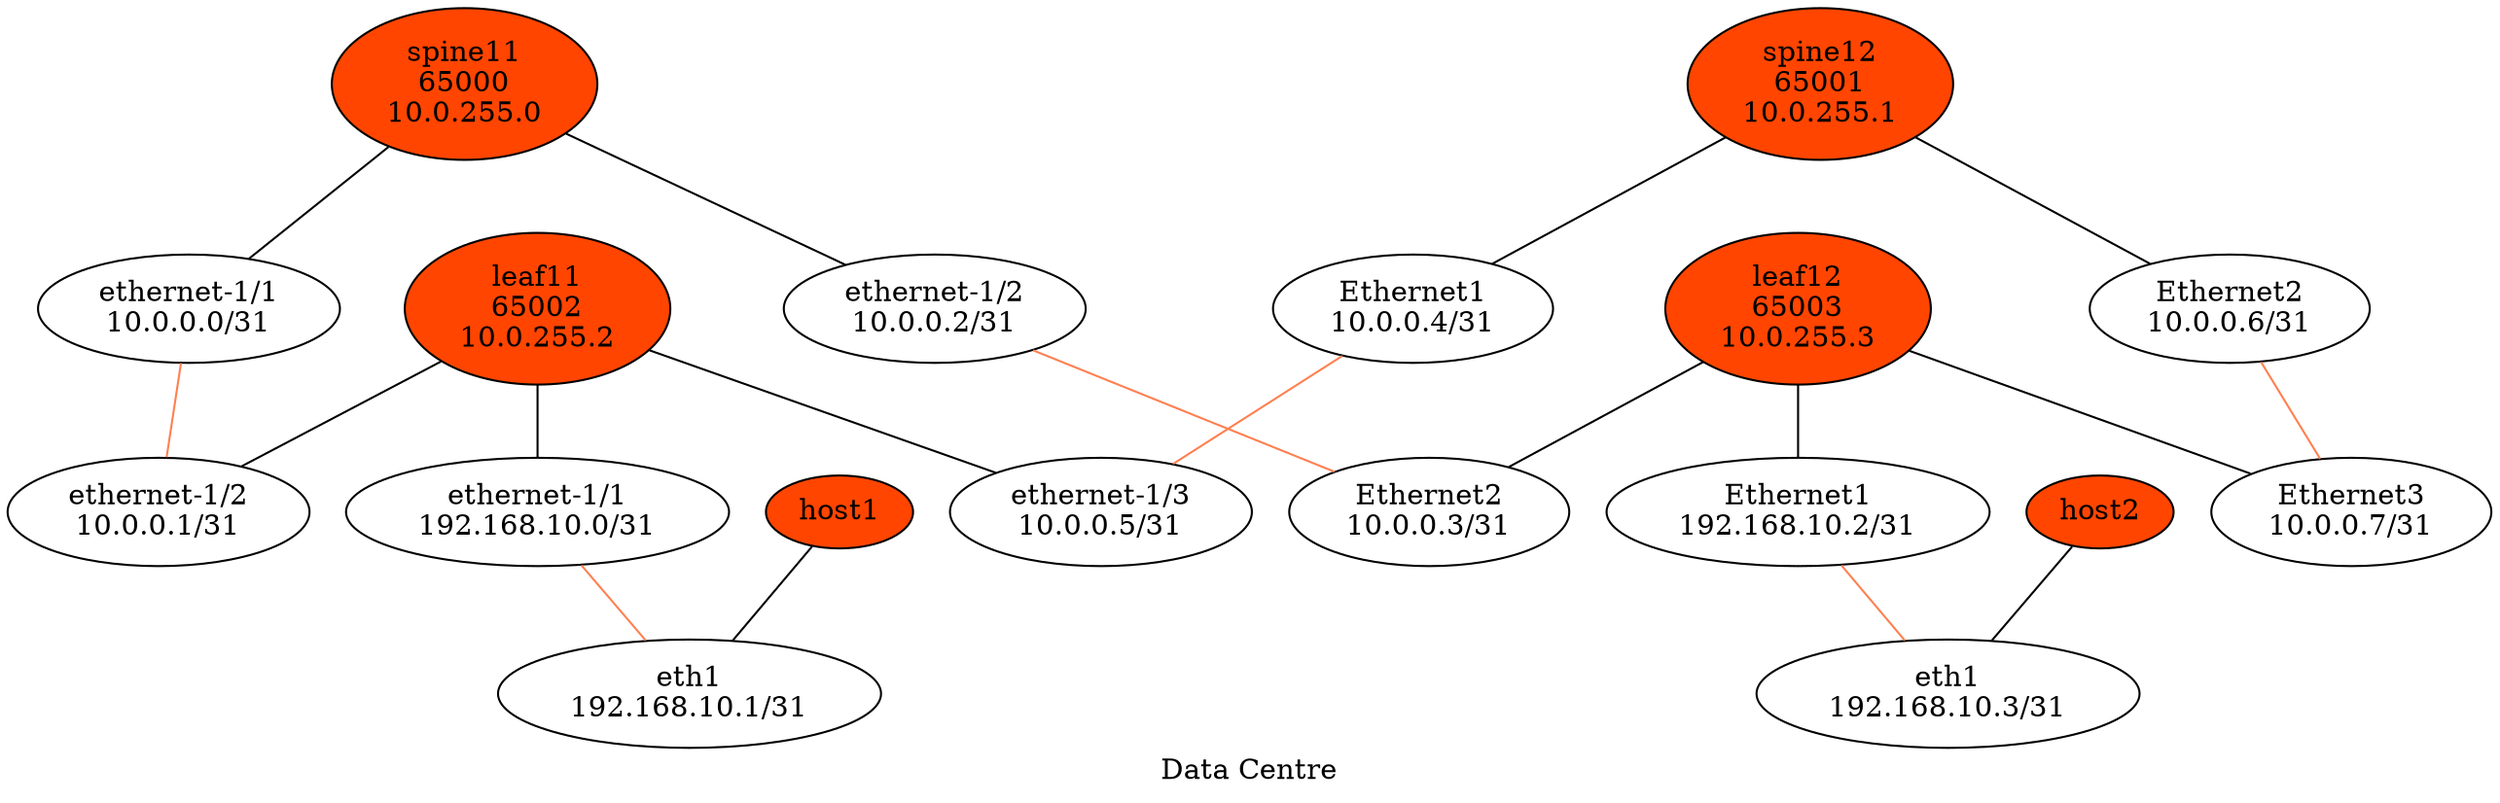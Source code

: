 strict graph "" {
	graph [label="Data Centre"];
	node [label="\N"];
	spine11	[bgp_asn=65000,
		dev_role=spines,
		dev_type="nokia-srlinux",
		fillcolor=orangered,
		label="spine11
65000
10.0.255.0",
		loopback="10.0.255.0",
		mac="00:dc:5e:01:01:00",
		pod=A,
		rank=4,
		style=filled];
	"iface-4"	[dev_name="ethernet-1/1",
		dev_type=port,
		ipv4="10.0.0.0/31",
		label="ethernet-1/1
10.0.0.0/31",
		rank=5];
	spine11 -- "iface-4"	[color=black,
		phy=port];
	"iface-6"	[dev_name="ethernet-1/2",
		dev_type=port,
		ipv4="10.0.0.2/31",
		label="ethernet-1/2
10.0.0.2/31",
		rank=5];
	spine11 -- "iface-6"	[color=black,
		phy=port];
	spine12	[bgp_asn=65001,
		dev_role=spines,
		dev_type="microsoft-sonic",
		fillcolor=orangered,
		label="spine12
65001
10.0.255.1",
		loopback="10.0.255.1",
		mac="00:dc:5e:01:01:01",
		pod=A,
		rank=4,
		style=filled,
		vlan_base=10];
	"iface-8"	[dev_name=Ethernet1,
		dev_type=port,
		ipv4="10.0.0.4/31",
		label="Ethernet1
10.0.0.4/31",
		rank=5];
	spine12 -- "iface-8"	[color=black,
		phy=port];
	"iface-10"	[dev_name=Ethernet2,
		dev_type=port,
		ipv4="10.0.0.6/31",
		label="Ethernet2
10.0.0.6/31",
		rank=5];
	spine12 -- "iface-10"	[color=black,
		phy=port];
	leaf11	[bgp_asn=65002,
		dev_role=leafs,
		dev_type="nokia-srlinux",
		fillcolor=orangered,
		label="leaf11
65002
10.0.255.2",
		loopback="10.0.255.2",
		mac="00:dc:5e:01:01:02",
		pod=A,
		rank=7,
		style=filled];
	"iface-0"	[dev_name="ethernet-1/1",
		dev_type=port,
		ipv4="192.168.10.0/31",
		label="ethernet-1/1
192.168.10.0/31",
		rank=8];
	leaf11 -- "iface-0"	[color=black,
		phy=port];
	"iface-5"	[dev_name="ethernet-1/2",
		dev_type=port,
		ipv4="10.0.0.1/31",
		label="ethernet-1/2
10.0.0.1/31",
		rank=6];
	leaf11 -- "iface-5"	[color=black,
		phy=port];
	"iface-9"	[dev_name="ethernet-1/3",
		dev_type=port,
		ipv4="10.0.0.5/31",
		label="ethernet-1/3
10.0.0.5/31",
		rank=6];
	leaf11 -- "iface-9"	[color=black,
		phy=port];
	leaf12	[bgp_asn=65003,
		dev_role=leafs,
		dev_type="microsoft-sonic",
		fillcolor=orangered,
		label="leaf12
65003
10.0.255.3",
		loopback="10.0.255.3",
		mac="00:dc:5e:01:01:03",
		pod=A,
		rank=7,
		style=filled,
		vlan_base=30];
	"iface-2"	[dev_name=Ethernet1,
		dev_type=port,
		ipv4="192.168.10.2/31",
		label="Ethernet1
192.168.10.2/31",
		rank=8];
	leaf12 -- "iface-2"	[color=black,
		phy=port];
	"iface-7"	[dev_name=Ethernet2,
		dev_type=port,
		ipv4="10.0.0.3/31",
		label="Ethernet2
10.0.0.3/31",
		rank=6];
	leaf12 -- "iface-7"	[color=black,
		phy=port];
	"iface-11"	[dev_name=Ethernet3,
		dev_type=port,
		ipv4="10.0.0.7/31",
		label="Ethernet3
10.0.0.7/31",
		rank=6];
	leaf12 -- "iface-11"	[color=black,
		phy=port];
	host1	[dev_role=hosts,
		dev_type=ubuntu,
		fillcolor=orangered,
		pod=A,
		rank=10,
		style=filled];
	"iface-1"	[dev_name=eth1,
		dev_type=port,
		ipv4="192.168.10.1/31",
		label="eth1
192.168.10.1/31",
		rank=9];
	host1 -- "iface-1"	[color=black,
		phy=port];
	host2	[dev_role=hosts,
		dev_type=ubuntu,
		fillcolor=orangered,
		pod=A,
		rank=10,
		style=filled];
	"iface-3"	[dev_name=eth1,
		dev_type=port,
		ipv4="192.168.10.3/31",
		label="eth1
192.168.10.3/31",
		rank=9];
	host2 -- "iface-3"	[color=black,
		phy=port];
	"iface-0" -- "iface-1"	[color=coral,
		linux_bridge=hs_br_0,
		phy=wire,
		role=customer];
	"iface-2" -- "iface-3"	[color=coral,
		linux_bridge=hs_br_2,
		phy=wire,
		role=customer];
	"iface-4" -- "iface-5"	[color=coral,
		linux_bridge=hs_br_4,
		phy=wire,
		role=dc];
	"iface-6" -- "iface-7"	[color=coral,
		linux_bridge=hs_br_6,
		phy=wire,
		role=dc];
	"iface-8" -- "iface-9"	[color=coral,
		linux_bridge=hs_br_8,
		phy=wire,
		role=dc];
	"iface-10" -- "iface-11"	[color=coral,
		linux_bridge=hs_br_10,
		phy=wire,
		role=dc];
}
